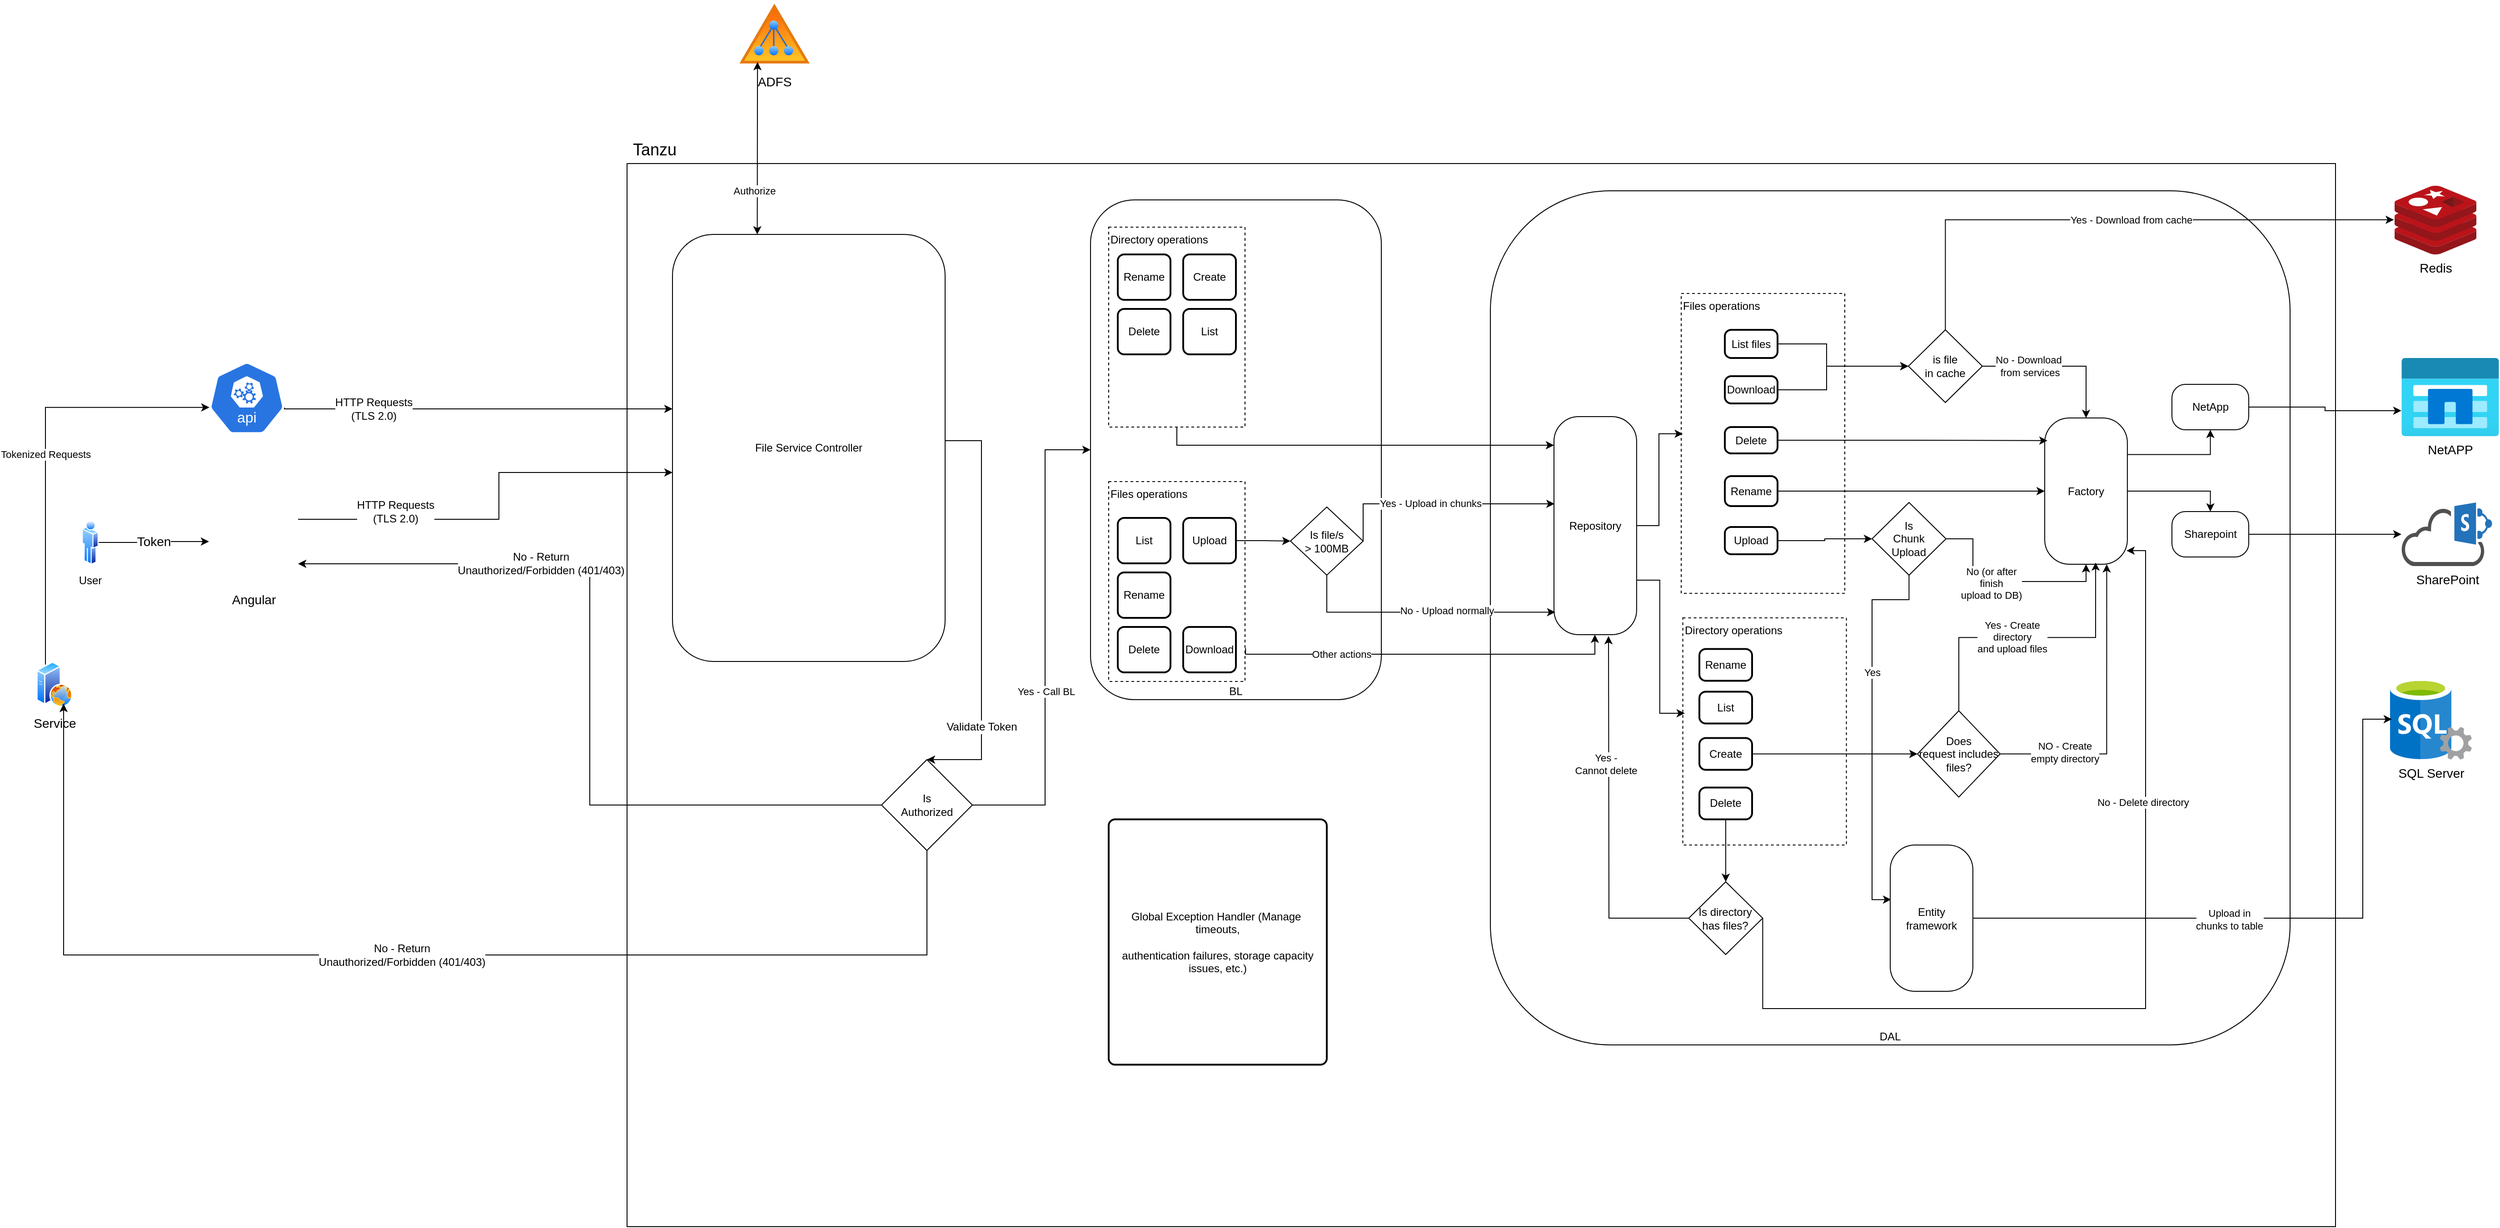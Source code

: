 <mxfile version="26.0.16">
  <diagram name="Page-1" id="DkCKMyg1tVyzqoW7HSBp">
    <mxGraphModel dx="2045" dy="622" grid="1" gridSize="10" guides="1" tooltips="1" connect="1" arrows="1" fold="1" page="1" pageScale="1" pageWidth="850" pageHeight="1100" math="0" shadow="0">
      <root>
        <mxCell id="0" />
        <mxCell id="1" parent="0" />
        <mxCell id="CK9umGI7x9kUIgqdE483-122" value="" style="rounded=0;whiteSpace=wrap;html=1;fillColor=none;" vertex="1" parent="1">
          <mxGeometry x="180" y="180" width="1880" height="1170" as="geometry" />
        </mxCell>
        <mxCell id="cBA7sRYi_IcgjNRqiYrO-47" value="BL" style="rounded=1;whiteSpace=wrap;html=1;verticalAlign=bottom;" parent="1" vertex="1">
          <mxGeometry x="690" y="220" width="320" height="550" as="geometry" />
        </mxCell>
        <mxCell id="cBA7sRYi_IcgjNRqiYrO-193" value="Files operations" style="rounded=0;whiteSpace=wrap;html=1;dashed=1;align=left;verticalAlign=top;" parent="1" vertex="1">
          <mxGeometry x="710" y="530" width="150" height="220" as="geometry" />
        </mxCell>
        <mxCell id="cBA7sRYi_IcgjNRqiYrO-1" value="&lt;font style=&quot;font-size: 14px;&quot;&gt;Redis&lt;/font&gt;" style="image;sketch=0;aspect=fixed;html=1;points=[];align=center;fontSize=12;image=img/lib/mscae/Cache_Redis_Product.svg;" parent="1" vertex="1">
          <mxGeometry x="2125" y="204.4" width="90" height="75.6" as="geometry" />
        </mxCell>
        <mxCell id="cBA7sRYi_IcgjNRqiYrO-2" value="&lt;font style=&quot;font-size: 14px;&quot;&gt;SQL Server&lt;/font&gt;" style="image;sketch=0;aspect=fixed;html=1;points=[];align=center;fontSize=12;image=img/lib/mscae/SQL_Servers.svg;" parent="1" vertex="1">
          <mxGeometry x="2120" y="746" width="90" height="90" as="geometry" />
        </mxCell>
        <mxCell id="cBA7sRYi_IcgjNRqiYrO-3" value="&lt;font style=&quot;font-size: 14px;&quot;&gt;SharePoint&lt;/font&gt;" style="sketch=0;pointerEvents=1;shadow=0;dashed=0;html=1;strokeColor=none;fillColor=#505050;labelPosition=center;verticalLabelPosition=bottom;outlineConnect=0;verticalAlign=top;align=center;shape=mxgraph.office.clouds.cloud_sharepoint;" parent="1" vertex="1">
          <mxGeometry x="2132.5" y="553" width="100" height="70" as="geometry" />
        </mxCell>
        <mxCell id="cBA7sRYi_IcgjNRqiYrO-4" value="&lt;font style=&quot;font-size: 14px;&quot;&gt;NetAPP&lt;/font&gt;" style="image;aspect=fixed;html=1;points=[];align=center;fontSize=12;image=img/lib/azure2/storage/Azure_NetApp_Files.svg;" parent="1" vertex="1">
          <mxGeometry x="2132.5" y="394" width="107.5" height="86" as="geometry" />
        </mxCell>
        <mxCell id="cBA7sRYi_IcgjNRqiYrO-5" value="&lt;font style=&quot;font-size: 14px;&quot;&gt;ADFS&lt;/font&gt;" style="image;aspect=fixed;perimeter=ellipsePerimeter;html=1;align=center;shadow=0;dashed=0;spacingTop=3;image=img/lib/active_directory/active_directory.svg;" parent="1" vertex="1">
          <mxGeometry x="300" width="84.71" height="72" as="geometry" />
        </mxCell>
        <mxCell id="CK9umGI7x9kUIgqdE483-131" style="edgeStyle=orthogonalEdgeStyle;rounded=0;orthogonalLoop=1;jettySize=auto;html=1;exitX=1;exitY=0.25;exitDx=0;exitDy=0;" edge="1" parent="1" source="cBA7sRYi_IcgjNRqiYrO-6" target="cBA7sRYi_IcgjNRqiYrO-28">
          <mxGeometry relative="1" as="geometry">
            <Array as="points">
              <mxPoint x="39" y="572" />
              <mxPoint x="39" y="520" />
            </Array>
          </mxGeometry>
        </mxCell>
        <mxCell id="CK9umGI7x9kUIgqdE483-132" value="&lt;span style=&quot;font-size: 12px;&quot;&gt;HTTP Requests&lt;/span&gt;&lt;br style=&quot;font-size: 12px;&quot;&gt;&lt;span style=&quot;font-size: 12px;&quot;&gt;(TLS 2.0)&lt;/span&gt;" style="edgeLabel;html=1;align=center;verticalAlign=middle;resizable=0;points=[];" vertex="1" connectable="0" parent="CK9umGI7x9kUIgqdE483-131">
          <mxGeometry x="-0.664" y="2" relative="1" as="geometry">
            <mxPoint x="29" y="-7" as="offset" />
          </mxGeometry>
        </mxCell>
        <mxCell id="cBA7sRYi_IcgjNRqiYrO-6" value="&lt;font style=&quot;font-size: 14px;&quot;&gt;Angular&lt;/font&gt;" style="shape=image;html=1;verticalAlign=top;verticalLabelPosition=bottom;labelBackgroundColor=#ffffff;imageAspect=0;aspect=fixed;image=https://cdn0.iconfinder.com/data/icons/long-shadow-web-icons/512/angular-symbol-128.png" parent="1" vertex="1">
          <mxGeometry x="-280" y="547" width="98" height="98" as="geometry" />
        </mxCell>
        <mxCell id="cBA7sRYi_IcgjNRqiYrO-17" value="&lt;font style=&quot;font-size: 14px;&quot;&gt;Token&lt;/font&gt;" style="edgeStyle=orthogonalEdgeStyle;rounded=0;orthogonalLoop=1;jettySize=auto;html=1;" parent="1" source="cBA7sRYi_IcgjNRqiYrO-13" target="cBA7sRYi_IcgjNRqiYrO-6" edge="1">
          <mxGeometry relative="1" as="geometry" />
        </mxCell>
        <mxCell id="cBA7sRYi_IcgjNRqiYrO-13" value="User" style="image;aspect=fixed;perimeter=ellipsePerimeter;html=1;align=center;shadow=0;dashed=0;spacingTop=3;image=img/lib/active_directory/user.svg;" parent="1" vertex="1">
          <mxGeometry x="-420" y="572" width="18.5" height="50" as="geometry" />
        </mxCell>
        <mxCell id="cBA7sRYi_IcgjNRqiYrO-24" value="&lt;font style=&quot;font-size: 14px;&quot;&gt;Service&lt;/font&gt;" style="image;aspect=fixed;perimeter=ellipsePerimeter;html=1;align=center;shadow=0;dashed=0;spacingTop=3;image=img/lib/active_directory/web_server.svg;" parent="1" vertex="1">
          <mxGeometry x="-470" y="728" width="40" height="50" as="geometry" />
        </mxCell>
        <mxCell id="cBA7sRYi_IcgjNRqiYrO-45" value="&lt;font style=&quot;font-size: 12px;&quot;&gt;Validate Token&lt;/font&gt;" style="edgeStyle=orthogonalEdgeStyle;rounded=0;orthogonalLoop=1;jettySize=auto;html=1;exitX=1;exitY=0.5;exitDx=0;exitDy=0;entryX=0.5;entryY=0;entryDx=0;entryDy=0;" parent="1" source="cBA7sRYi_IcgjNRqiYrO-28" target="cBA7sRYi_IcgjNRqiYrO-43" edge="1">
          <mxGeometry x="0.579" relative="1" as="geometry">
            <Array as="points">
              <mxPoint x="570" y="485" />
              <mxPoint x="570" y="836" />
            </Array>
            <mxPoint as="offset" />
          </mxGeometry>
        </mxCell>
        <mxCell id="cBA7sRYi_IcgjNRqiYrO-28" value="File Service Controller" style="rounded=1;whiteSpace=wrap;html=1;" parent="1" vertex="1">
          <mxGeometry x="230" y="258" width="300" height="470" as="geometry" />
        </mxCell>
        <mxCell id="cBA7sRYi_IcgjNRqiYrO-39" value="Authorize" style="endArrow=classic;startArrow=classic;html=1;rounded=0;entryX=0.25;entryY=1;entryDx=0;entryDy=0;exitX=0.311;exitY=0;exitDx=0;exitDy=0;exitPerimeter=0;" parent="1" source="cBA7sRYi_IcgjNRqiYrO-28" target="cBA7sRYi_IcgjNRqiYrO-5" edge="1">
          <mxGeometry x="-0.494" y="3" width="50" height="50" relative="1" as="geometry">
            <mxPoint x="420" y="390" as="sourcePoint" />
            <mxPoint x="470" y="340" as="targetPoint" />
            <mxPoint as="offset" />
          </mxGeometry>
        </mxCell>
        <mxCell id="cBA7sRYi_IcgjNRqiYrO-51" style="edgeStyle=orthogonalEdgeStyle;rounded=0;orthogonalLoop=1;jettySize=auto;html=1;exitX=0.5;exitY=1;exitDx=0;exitDy=0;" parent="1" source="cBA7sRYi_IcgjNRqiYrO-43" target="cBA7sRYi_IcgjNRqiYrO-24" edge="1">
          <mxGeometry relative="1" as="geometry">
            <Array as="points">
              <mxPoint x="510" y="1051" />
              <mxPoint x="-440" y="1051" />
            </Array>
            <mxPoint x="530" y="950.5" as="sourcePoint" />
            <mxPoint x="-440" y="988.5" as="targetPoint" />
          </mxGeometry>
        </mxCell>
        <mxCell id="cBA7sRYi_IcgjNRqiYrO-52" value="&lt;font style=&quot;font-size: 12px;&quot;&gt;No - Return &lt;br&gt;Unauthorized/Forbidden (401/403)&lt;/font&gt;" style="edgeLabel;html=1;align=center;verticalAlign=middle;resizable=0;points=[];" parent="cBA7sRYi_IcgjNRqiYrO-51" vertex="1" connectable="0">
          <mxGeometry x="-0.086" relative="1" as="geometry">
            <mxPoint x="-80" as="offset" />
          </mxGeometry>
        </mxCell>
        <mxCell id="cBA7sRYi_IcgjNRqiYrO-113" style="edgeStyle=orthogonalEdgeStyle;rounded=0;orthogonalLoop=1;jettySize=auto;html=1;exitX=1;exitY=0.5;exitDx=0;exitDy=0;" parent="1" source="cBA7sRYi_IcgjNRqiYrO-43" target="cBA7sRYi_IcgjNRqiYrO-47" edge="1">
          <mxGeometry relative="1" as="geometry">
            <Array as="points">
              <mxPoint x="640" y="886" />
              <mxPoint x="640" y="495" />
            </Array>
          </mxGeometry>
        </mxCell>
        <mxCell id="cBA7sRYi_IcgjNRqiYrO-114" value="Yes - Call BL" style="edgeLabel;html=1;align=center;verticalAlign=middle;resizable=0;points=[];" parent="cBA7sRYi_IcgjNRqiYrO-113" vertex="1" connectable="0">
          <mxGeometry x="-0.214" y="-1" relative="1" as="geometry">
            <mxPoint as="offset" />
          </mxGeometry>
        </mxCell>
        <mxCell id="CK9umGI7x9kUIgqdE483-129" style="edgeStyle=orthogonalEdgeStyle;rounded=0;orthogonalLoop=1;jettySize=auto;html=1;exitX=0;exitY=0.5;exitDx=0;exitDy=0;entryX=1;entryY=0.75;entryDx=0;entryDy=0;" edge="1" parent="1" source="cBA7sRYi_IcgjNRqiYrO-43" target="cBA7sRYi_IcgjNRqiYrO-6">
          <mxGeometry relative="1" as="geometry" />
        </mxCell>
        <mxCell id="CK9umGI7x9kUIgqdE483-130" value="&lt;span style=&quot;font-size: 12px;&quot;&gt;No - Return&lt;/span&gt;&lt;br style=&quot;font-size: 12px;&quot;&gt;&lt;span style=&quot;font-size: 12px;&quot;&gt;Unauthorized/Forbidden (401/403)&lt;/span&gt;" style="edgeLabel;html=1;align=center;verticalAlign=middle;resizable=0;points=[];" vertex="1" connectable="0" parent="CK9umGI7x9kUIgqdE483-129">
          <mxGeometry x="0.403" y="5" relative="1" as="geometry">
            <mxPoint x="-4" y="-6" as="offset" />
          </mxGeometry>
        </mxCell>
        <mxCell id="cBA7sRYi_IcgjNRqiYrO-43" value="Is &lt;br&gt;Authorized" style="rhombus;whiteSpace=wrap;html=1;" parent="1" vertex="1">
          <mxGeometry x="460" y="836" width="100" height="100" as="geometry" />
        </mxCell>
        <mxCell id="cBA7sRYi_IcgjNRqiYrO-59" value="DAL" style="rounded=1;whiteSpace=wrap;html=1;verticalAlign=bottom;" parent="1" vertex="1">
          <mxGeometry x="1130" y="210" width="880" height="940" as="geometry" />
        </mxCell>
        <mxCell id="cBA7sRYi_IcgjNRqiYrO-63" style="edgeStyle=orthogonalEdgeStyle;rounded=0;orthogonalLoop=1;jettySize=auto;html=1;exitX=0;exitY=0.5;exitDx=0;exitDy=0;entryX=0.5;entryY=1;entryDx=0;entryDy=0;" parent="1" edge="1">
          <mxGeometry relative="1" as="geometry">
            <mxPoint x="879.04" y="650" as="sourcePoint" />
          </mxGeometry>
        </mxCell>
        <mxCell id="cBA7sRYi_IcgjNRqiYrO-65" style="edgeStyle=orthogonalEdgeStyle;rounded=0;orthogonalLoop=1;jettySize=auto;html=1;" parent="1" edge="1">
          <mxGeometry relative="1" as="geometry">
            <mxPoint x="970" y="650.034" as="sourcePoint" />
            <Array as="points">
              <mxPoint x="1015" y="650" />
            </Array>
          </mxGeometry>
        </mxCell>
        <mxCell id="cBA7sRYi_IcgjNRqiYrO-75" style="edgeStyle=orthogonalEdgeStyle;rounded=0;orthogonalLoop=1;jettySize=auto;html=1;entryX=1;entryY=0.5;entryDx=0;entryDy=0;" parent="1" edge="1">
          <mxGeometry relative="1" as="geometry">
            <mxPoint x="1015.517" y="539" as="sourcePoint" />
          </mxGeometry>
        </mxCell>
        <mxCell id="cBA7sRYi_IcgjNRqiYrO-76" style="edgeStyle=orthogonalEdgeStyle;rounded=0;orthogonalLoop=1;jettySize=auto;html=1;entryX=0;entryY=0.5;entryDx=0;entryDy=0;" parent="1" edge="1">
          <mxGeometry relative="1" as="geometry">
            <mxPoint x="833.586" y="539" as="sourcePoint" />
          </mxGeometry>
        </mxCell>
        <mxCell id="cBA7sRYi_IcgjNRqiYrO-69" style="edgeStyle=orthogonalEdgeStyle;rounded=0;orthogonalLoop=1;jettySize=auto;html=1;exitX=0.995;exitY=0.63;exitDx=0;exitDy=0;exitPerimeter=0;" parent="1" source="cBA7sRYi_IcgjNRqiYrO-72" target="cBA7sRYi_IcgjNRqiYrO-28" edge="1">
          <mxGeometry relative="1" as="geometry">
            <mxPoint x="153.2" y="460.862" as="sourcePoint" />
            <Array as="points">
              <mxPoint x="-197" y="450" />
            </Array>
          </mxGeometry>
        </mxCell>
        <mxCell id="cBA7sRYi_IcgjNRqiYrO-71" value="&lt;span style=&quot;font-size: 12px;&quot;&gt;HTTP Requests &lt;br&gt;(TLS 2.0)&lt;/span&gt;" style="edgeLabel;html=1;align=center;verticalAlign=middle;resizable=0;points=[];" parent="cBA7sRYi_IcgjNRqiYrO-69" vertex="1" connectable="0">
          <mxGeometry x="-0.276" relative="1" as="geometry">
            <mxPoint x="-56" as="offset" />
          </mxGeometry>
        </mxCell>
        <mxCell id="cBA7sRYi_IcgjNRqiYrO-70" value="Tokenized Requests" style="edgeStyle=orthogonalEdgeStyle;rounded=0;orthogonalLoop=1;jettySize=auto;html=1;entryX=0.005;entryY=0.63;entryDx=0;entryDy=0;entryPerimeter=0;" parent="1" source="cBA7sRYi_IcgjNRqiYrO-24" target="cBA7sRYi_IcgjNRqiYrO-72" edge="1">
          <mxGeometry relative="1" as="geometry">
            <mxPoint x="-230" y="448.016" as="targetPoint" />
            <Array as="points">
              <mxPoint x="-460" y="448" />
            </Array>
          </mxGeometry>
        </mxCell>
        <mxCell id="cBA7sRYi_IcgjNRqiYrO-72" value="" style="aspect=fixed;sketch=0;html=1;dashed=0;whitespace=wrap;verticalLabelPosition=bottom;verticalAlign=top;fillColor=#2875E2;strokeColor=#ffffff;points=[[0.005,0.63,0],[0.1,0.2,0],[0.9,0.2,0],[0.5,0,0],[0.995,0.63,0],[0.72,0.99,0],[0.5,1,0],[0.28,0.99,0]];shape=mxgraph.kubernetes.icon2;kubernetesLabel=1;prIcon=api" parent="1" vertex="1">
          <mxGeometry x="-280" y="398" width="83.33" height="80" as="geometry" />
        </mxCell>
        <mxCell id="cBA7sRYi_IcgjNRqiYrO-237" style="edgeStyle=orthogonalEdgeStyle;rounded=0;orthogonalLoop=1;jettySize=auto;html=1;entryX=0;entryY=0.5;entryDx=0;entryDy=0;" parent="1" source="cBA7sRYi_IcgjNRqiYrO-95" target="cBA7sRYi_IcgjNRqiYrO-99" edge="1">
          <mxGeometry relative="1" as="geometry" />
        </mxCell>
        <mxCell id="cBA7sRYi_IcgjNRqiYrO-95" value="Upload" style="rounded=1;whiteSpace=wrap;html=1;absoluteArcSize=1;arcSize=14;strokeWidth=2;" parent="1" vertex="1">
          <mxGeometry x="792" y="570" width="58" height="50" as="geometry" />
        </mxCell>
        <mxCell id="cBA7sRYi_IcgjNRqiYrO-196" style="edgeStyle=orthogonalEdgeStyle;rounded=0;orthogonalLoop=1;jettySize=auto;html=1;exitX=1;exitY=0.5;exitDx=0;exitDy=0;entryX=0.007;entryY=0.4;entryDx=0;entryDy=0;entryPerimeter=0;" parent="1" source="cBA7sRYi_IcgjNRqiYrO-99" target="cBA7sRYi_IcgjNRqiYrO-111" edge="1">
          <mxGeometry relative="1" as="geometry">
            <Array as="points">
              <mxPoint x="1201" y="554" />
            </Array>
          </mxGeometry>
        </mxCell>
        <mxCell id="cBA7sRYi_IcgjNRqiYrO-197" value="Yes - Upload in chunks" style="edgeLabel;html=1;align=center;verticalAlign=middle;resizable=0;points=[];" parent="cBA7sRYi_IcgjNRqiYrO-196" vertex="1" connectable="0">
          <mxGeometry x="-0.526" y="2" relative="1" as="geometry">
            <mxPoint x="55" y="1" as="offset" />
          </mxGeometry>
        </mxCell>
        <mxCell id="cBA7sRYi_IcgjNRqiYrO-99" value="Is file/s &lt;br&gt;&amp;gt; 100MB" style="rhombus;whiteSpace=wrap;html=1;" parent="1" vertex="1">
          <mxGeometry x="910" y="558" width="80" height="75" as="geometry" />
        </mxCell>
        <mxCell id="cBA7sRYi_IcgjNRqiYrO-103" value="&lt;font style=&quot;font-size: 18px;&quot;&gt;Tanzu&lt;/font&gt;" style="text;html=1;align=center;verticalAlign=middle;resizable=0;points=[];autosize=1;strokeColor=none;fillColor=none;" parent="1" vertex="1">
          <mxGeometry x="175" y="145" width="70" height="40" as="geometry" />
        </mxCell>
        <mxCell id="cBA7sRYi_IcgjNRqiYrO-111" value="Repository" style="rounded=1;whiteSpace=wrap;html=1;arcSize=30;" parent="1" vertex="1">
          <mxGeometry x="1200" y="458.5" width="90.96" height="240" as="geometry" />
        </mxCell>
        <mxCell id="cBA7sRYi_IcgjNRqiYrO-123" value="Download" style="rounded=1;whiteSpace=wrap;html=1;absoluteArcSize=1;arcSize=14;strokeWidth=2;" parent="1" vertex="1">
          <mxGeometry x="792" y="690" width="58" height="50" as="geometry" />
        </mxCell>
        <mxCell id="cBA7sRYi_IcgjNRqiYrO-124" value="List" style="rounded=1;whiteSpace=wrap;html=1;absoluteArcSize=1;arcSize=14;strokeWidth=2;" parent="1" vertex="1">
          <mxGeometry x="720" y="570" width="58" height="50" as="geometry" />
        </mxCell>
        <mxCell id="cBA7sRYi_IcgjNRqiYrO-125" value="Rename" style="rounded=1;whiteSpace=wrap;html=1;absoluteArcSize=1;arcSize=14;strokeWidth=2;" parent="1" vertex="1">
          <mxGeometry x="720" y="630" width="58" height="50" as="geometry" />
        </mxCell>
        <mxCell id="cBA7sRYi_IcgjNRqiYrO-126" value="Delete" style="rounded=1;whiteSpace=wrap;html=1;absoluteArcSize=1;arcSize=14;strokeWidth=2;" parent="1" vertex="1">
          <mxGeometry x="720" y="690" width="58" height="50" as="geometry" />
        </mxCell>
        <mxCell id="cBA7sRYi_IcgjNRqiYrO-129" style="edgeStyle=orthogonalEdgeStyle;rounded=0;orthogonalLoop=1;jettySize=auto;html=1;exitX=1.004;exitY=0.833;exitDx=0;exitDy=0;exitPerimeter=0;" parent="1" source="cBA7sRYi_IcgjNRqiYrO-193" target="cBA7sRYi_IcgjNRqiYrO-111" edge="1">
          <mxGeometry relative="1" as="geometry">
            <mxPoint x="970" y="740" as="sourcePoint" />
            <mxPoint x="1160" y="680" as="targetPoint" />
            <Array as="points">
              <mxPoint x="861" y="720" />
              <mxPoint x="1245" y="720" />
            </Array>
          </mxGeometry>
        </mxCell>
        <mxCell id="cBA7sRYi_IcgjNRqiYrO-130" value="Other actions" style="edgeLabel;html=1;align=center;verticalAlign=middle;resizable=0;points=[];" parent="cBA7sRYi_IcgjNRqiYrO-129" vertex="1" connectable="0">
          <mxGeometry x="-0.589" y="-1" relative="1" as="geometry">
            <mxPoint x="27" y="-1" as="offset" />
          </mxGeometry>
        </mxCell>
        <mxCell id="cBA7sRYi_IcgjNRqiYrO-240" style="edgeStyle=orthogonalEdgeStyle;rounded=0;orthogonalLoop=1;jettySize=auto;html=1;" parent="1" source="cBA7sRYi_IcgjNRqiYrO-200" target="cBA7sRYi_IcgjNRqiYrO-111" edge="1">
          <mxGeometry relative="1" as="geometry">
            <Array as="points">
              <mxPoint x="785" y="490" />
            </Array>
          </mxGeometry>
        </mxCell>
        <mxCell id="cBA7sRYi_IcgjNRqiYrO-200" value="Directory operations" style="rounded=0;whiteSpace=wrap;html=1;dashed=1;align=left;verticalAlign=top;" parent="1" vertex="1">
          <mxGeometry x="710" y="250" width="150" height="220" as="geometry" />
        </mxCell>
        <mxCell id="cBA7sRYi_IcgjNRqiYrO-201" value="Create" style="rounded=1;whiteSpace=wrap;html=1;absoluteArcSize=1;arcSize=14;strokeWidth=2;" parent="1" vertex="1">
          <mxGeometry x="792" y="280" width="58" height="50" as="geometry" />
        </mxCell>
        <mxCell id="cBA7sRYi_IcgjNRqiYrO-203" value="List" style="rounded=1;whiteSpace=wrap;html=1;absoluteArcSize=1;arcSize=14;strokeWidth=2;" parent="1" vertex="1">
          <mxGeometry x="792" y="340" width="58" height="50" as="geometry" />
        </mxCell>
        <mxCell id="cBA7sRYi_IcgjNRqiYrO-204" value="Rename" style="rounded=1;whiteSpace=wrap;html=1;absoluteArcSize=1;arcSize=14;strokeWidth=2;" parent="1" vertex="1">
          <mxGeometry x="720" y="280" width="58" height="50" as="geometry" />
        </mxCell>
        <mxCell id="cBA7sRYi_IcgjNRqiYrO-205" value="Delete" style="rounded=1;whiteSpace=wrap;html=1;absoluteArcSize=1;arcSize=14;strokeWidth=2;" parent="1" vertex="1">
          <mxGeometry x="720" y="340" width="58" height="50" as="geometry" />
        </mxCell>
        <mxCell id="CK9umGI7x9kUIgqdE483-1" value="Global Exception Handler (Manage&amp;nbsp; timeouts,&lt;br/&gt;&lt;br&gt;authentication failures, storage capacity issues, etc.)" style="rounded=1;whiteSpace=wrap;html=1;absoluteArcSize=1;arcSize=14;strokeWidth=2;" vertex="1" parent="1">
          <mxGeometry x="710" y="901.75" width="240" height="270" as="geometry" />
        </mxCell>
        <mxCell id="CK9umGI7x9kUIgqdE483-50" style="edgeStyle=orthogonalEdgeStyle;rounded=0;orthogonalLoop=1;jettySize=auto;html=1;exitX=0.5;exitY=1;exitDx=0;exitDy=0;entryX=0.015;entryY=0.897;entryDx=0;entryDy=0;entryPerimeter=0;" edge="1" parent="1" source="cBA7sRYi_IcgjNRqiYrO-99" target="cBA7sRYi_IcgjNRqiYrO-111">
          <mxGeometry relative="1" as="geometry">
            <Array as="points">
              <mxPoint x="950" y="674" />
            </Array>
          </mxGeometry>
        </mxCell>
        <mxCell id="CK9umGI7x9kUIgqdE483-51" value="No - Upload normally" style="edgeLabel;html=1;align=center;verticalAlign=middle;resizable=0;points=[];" vertex="1" connectable="0" parent="CK9umGI7x9kUIgqdE483-50">
          <mxGeometry x="0.182" y="2" relative="1" as="geometry">
            <mxPoint as="offset" />
          </mxGeometry>
        </mxCell>
        <mxCell id="CK9umGI7x9kUIgqdE483-52" value="Directory operations" style="rounded=0;whiteSpace=wrap;html=1;dashed=1;align=left;verticalAlign=top;" vertex="1" parent="1">
          <mxGeometry x="1341.78" y="680" width="180" height="250" as="geometry" />
        </mxCell>
        <mxCell id="CK9umGI7x9kUIgqdE483-110" style="edgeStyle=orthogonalEdgeStyle;rounded=0;orthogonalLoop=1;jettySize=auto;html=1;exitX=1;exitY=0.5;exitDx=0;exitDy=0;entryX=0;entryY=0.5;entryDx=0;entryDy=0;" edge="1" parent="1" source="CK9umGI7x9kUIgqdE483-53" target="CK9umGI7x9kUIgqdE483-109">
          <mxGeometry relative="1" as="geometry" />
        </mxCell>
        <mxCell id="CK9umGI7x9kUIgqdE483-53" value="Create" style="rounded=1;whiteSpace=wrap;html=1;absoluteArcSize=1;arcSize=14;strokeWidth=2;flipV=0;flipH=1;" vertex="1" parent="1">
          <mxGeometry x="1359.99" y="812.25" width="58" height="35" as="geometry" />
        </mxCell>
        <mxCell id="CK9umGI7x9kUIgqdE483-54" value="List" style="rounded=1;whiteSpace=wrap;html=1;absoluteArcSize=1;arcSize=14;strokeWidth=2;flipV=1;flipH=1;" vertex="1" parent="1">
          <mxGeometry x="1359.99" y="761.25" width="58" height="35" as="geometry" />
        </mxCell>
        <mxCell id="CK9umGI7x9kUIgqdE483-55" value="Rename" style="rounded=1;whiteSpace=wrap;html=1;absoluteArcSize=1;arcSize=14;strokeWidth=2;flipV=1;flipH=1;" vertex="1" parent="1">
          <mxGeometry x="1359.99" y="714.25" width="58" height="35" as="geometry" />
        </mxCell>
        <mxCell id="CK9umGI7x9kUIgqdE483-117" style="edgeStyle=orthogonalEdgeStyle;rounded=0;orthogonalLoop=1;jettySize=auto;html=1;exitX=0.5;exitY=1;exitDx=0;exitDy=0;entryX=0.5;entryY=0;entryDx=0;entryDy=0;" edge="1" parent="1" source="CK9umGI7x9kUIgqdE483-56" target="CK9umGI7x9kUIgqdE483-115">
          <mxGeometry relative="1" as="geometry" />
        </mxCell>
        <mxCell id="CK9umGI7x9kUIgqdE483-56" value="Delete" style="rounded=1;whiteSpace=wrap;html=1;absoluteArcSize=1;arcSize=14;strokeWidth=2;flipV=0;flipH=1;" vertex="1" parent="1">
          <mxGeometry x="1359.99" y="866.75" width="58" height="35" as="geometry" />
        </mxCell>
        <mxCell id="CK9umGI7x9kUIgqdE483-57" value="Files operations" style="rounded=0;whiteSpace=wrap;html=1;dashed=1;align=left;verticalAlign=top;" vertex="1" parent="1">
          <mxGeometry x="1340" y="323" width="180" height="330" as="geometry" />
        </mxCell>
        <mxCell id="CK9umGI7x9kUIgqdE483-58" value="Delete" style="rounded=1;whiteSpace=wrap;html=1;absoluteArcSize=1;arcSize=14;strokeWidth=2;" vertex="1" parent="1">
          <mxGeometry x="1388.01" y="470" width="58" height="29" as="geometry" />
        </mxCell>
        <mxCell id="CK9umGI7x9kUIgqdE483-91" style="edgeStyle=orthogonalEdgeStyle;rounded=0;orthogonalLoop=1;jettySize=auto;html=1;exitX=1;exitY=0.5;exitDx=0;exitDy=0;entryX=0;entryY=0.5;entryDx=0;entryDy=0;" edge="1" parent="1" source="CK9umGI7x9kUIgqdE483-59" target="CK9umGI7x9kUIgqdE483-92">
          <mxGeometry relative="1" as="geometry">
            <mxPoint x="1570" y="595" as="targetPoint" />
          </mxGeometry>
        </mxCell>
        <mxCell id="CK9umGI7x9kUIgqdE483-59" value="Upload" style="rounded=1;whiteSpace=wrap;html=1;absoluteArcSize=1;arcSize=14;strokeWidth=2;" vertex="1" parent="1">
          <mxGeometry x="1388.01" y="580" width="58" height="30" as="geometry" />
        </mxCell>
        <mxCell id="CK9umGI7x9kUIgqdE483-90" style="edgeStyle=orthogonalEdgeStyle;rounded=0;orthogonalLoop=1;jettySize=auto;html=1;entryX=0;entryY=0.5;entryDx=0;entryDy=0;" edge="1" parent="1" source="CK9umGI7x9kUIgqdE483-60" target="CK9umGI7x9kUIgqdE483-63">
          <mxGeometry relative="1" as="geometry" />
        </mxCell>
        <mxCell id="CK9umGI7x9kUIgqdE483-60" value="Rename" style="rounded=1;whiteSpace=wrap;html=1;absoluteArcSize=1;arcSize=14;strokeWidth=2;" vertex="1" parent="1">
          <mxGeometry x="1388.01" y="524" width="58" height="33" as="geometry" />
        </mxCell>
        <mxCell id="CK9umGI7x9kUIgqdE483-85" style="edgeStyle=orthogonalEdgeStyle;rounded=0;orthogonalLoop=1;jettySize=auto;html=1;entryX=0;entryY=0.5;entryDx=0;entryDy=0;" edge="1" parent="1" source="CK9umGI7x9kUIgqdE483-61" target="CK9umGI7x9kUIgqdE483-81">
          <mxGeometry relative="1" as="geometry">
            <Array as="points">
              <mxPoint x="1500" y="379" />
              <mxPoint x="1500" y="403" />
            </Array>
          </mxGeometry>
        </mxCell>
        <mxCell id="CK9umGI7x9kUIgqdE483-61" value="List files" style="rounded=1;whiteSpace=wrap;html=1;absoluteArcSize=1;arcSize=14;strokeWidth=2;" vertex="1" parent="1">
          <mxGeometry x="1388.01" y="363" width="58" height="31" as="geometry" />
        </mxCell>
        <mxCell id="CK9umGI7x9kUIgqdE483-86" style="edgeStyle=orthogonalEdgeStyle;rounded=0;orthogonalLoop=1;jettySize=auto;html=1;entryX=0;entryY=0.5;entryDx=0;entryDy=0;" edge="1" parent="1" source="CK9umGI7x9kUIgqdE483-62" target="CK9umGI7x9kUIgqdE483-81">
          <mxGeometry relative="1" as="geometry">
            <Array as="points">
              <mxPoint x="1500" y="429" />
              <mxPoint x="1500" y="403" />
            </Array>
          </mxGeometry>
        </mxCell>
        <mxCell id="CK9umGI7x9kUIgqdE483-62" value="Download" style="rounded=1;whiteSpace=wrap;html=1;absoluteArcSize=1;arcSize=14;strokeWidth=2;" vertex="1" parent="1">
          <mxGeometry x="1388.01" y="414" width="58" height="30" as="geometry" />
        </mxCell>
        <mxCell id="CK9umGI7x9kUIgqdE483-101" style="edgeStyle=orthogonalEdgeStyle;rounded=0;orthogonalLoop=1;jettySize=auto;html=1;exitX=1;exitY=0.25;exitDx=0;exitDy=0;entryX=0.5;entryY=1;entryDx=0;entryDy=0;" edge="1" parent="1" source="CK9umGI7x9kUIgqdE483-63" target="CK9umGI7x9kUIgqdE483-99">
          <mxGeometry relative="1" as="geometry" />
        </mxCell>
        <mxCell id="CK9umGI7x9kUIgqdE483-102" style="edgeStyle=orthogonalEdgeStyle;rounded=0;orthogonalLoop=1;jettySize=auto;html=1;exitX=1;exitY=0.5;exitDx=0;exitDy=0;entryX=0.5;entryY=0;entryDx=0;entryDy=0;" edge="1" parent="1" source="CK9umGI7x9kUIgqdE483-63" target="CK9umGI7x9kUIgqdE483-100">
          <mxGeometry relative="1" as="geometry" />
        </mxCell>
        <mxCell id="CK9umGI7x9kUIgqdE483-63" value="Factory" style="rounded=1;whiteSpace=wrap;html=1;arcSize=30;" vertex="1" parent="1">
          <mxGeometry x="1740" y="460" width="90.96" height="161" as="geometry" />
        </mxCell>
        <mxCell id="CK9umGI7x9kUIgqdE483-66" style="edgeStyle=orthogonalEdgeStyle;rounded=0;orthogonalLoop=1;jettySize=auto;html=1;exitX=0.5;exitY=1;exitDx=0;exitDy=0;" edge="1" parent="1" source="CK9umGI7x9kUIgqdE483-61" target="CK9umGI7x9kUIgqdE483-61">
          <mxGeometry relative="1" as="geometry" />
        </mxCell>
        <mxCell id="CK9umGI7x9kUIgqdE483-80" style="edgeStyle=orthogonalEdgeStyle;rounded=0;orthogonalLoop=1;jettySize=auto;html=1;entryX=0.01;entryY=0.468;entryDx=0;entryDy=0;entryPerimeter=0;" edge="1" parent="1" source="cBA7sRYi_IcgjNRqiYrO-111" target="CK9umGI7x9kUIgqdE483-57">
          <mxGeometry relative="1" as="geometry" />
        </mxCell>
        <mxCell id="CK9umGI7x9kUIgqdE483-84" style="edgeStyle=orthogonalEdgeStyle;rounded=0;orthogonalLoop=1;jettySize=auto;html=1;" edge="1" parent="1" source="CK9umGI7x9kUIgqdE483-81" target="CK9umGI7x9kUIgqdE483-63">
          <mxGeometry relative="1" as="geometry" />
        </mxCell>
        <mxCell id="CK9umGI7x9kUIgqdE483-88" value="No - Download&lt;br&gt;&amp;nbsp;from services" style="edgeLabel;html=1;align=center;verticalAlign=middle;resizable=0;points=[];" vertex="1" connectable="0" parent="CK9umGI7x9kUIgqdE483-84">
          <mxGeometry x="-0.412" relative="1" as="geometry">
            <mxPoint as="offset" />
          </mxGeometry>
        </mxCell>
        <mxCell id="CK9umGI7x9kUIgqdE483-81" value="is file &lt;br&gt;in cache" style="rhombus;whiteSpace=wrap;html=1;" vertex="1" parent="1">
          <mxGeometry x="1590.0" y="363" width="81.37" height="80" as="geometry" />
        </mxCell>
        <mxCell id="CK9umGI7x9kUIgqdE483-87" value="Yes - Download from cache" style="edgeStyle=orthogonalEdgeStyle;rounded=0;orthogonalLoop=1;jettySize=auto;html=1;exitX=0.5;exitY=0;exitDx=0;exitDy=0;entryX=-0.009;entryY=0.496;entryDx=0;entryDy=0;entryPerimeter=0;" edge="1" parent="1" source="CK9umGI7x9kUIgqdE483-81" target="cBA7sRYi_IcgjNRqiYrO-1">
          <mxGeometry x="0.059" relative="1" as="geometry">
            <mxPoint as="offset" />
          </mxGeometry>
        </mxCell>
        <mxCell id="CK9umGI7x9kUIgqdE483-89" style="edgeStyle=orthogonalEdgeStyle;rounded=0;orthogonalLoop=1;jettySize=auto;html=1;entryX=0.033;entryY=0.155;entryDx=0;entryDy=0;entryPerimeter=0;" edge="1" parent="1" source="CK9umGI7x9kUIgqdE483-58" target="CK9umGI7x9kUIgqdE483-63">
          <mxGeometry relative="1" as="geometry" />
        </mxCell>
        <mxCell id="CK9umGI7x9kUIgqdE483-93" style="edgeStyle=orthogonalEdgeStyle;rounded=0;orthogonalLoop=1;jettySize=auto;html=1;exitX=1;exitY=0.5;exitDx=0;exitDy=0;entryX=0.5;entryY=1;entryDx=0;entryDy=0;" edge="1" parent="1" source="CK9umGI7x9kUIgqdE483-92" target="CK9umGI7x9kUIgqdE483-63">
          <mxGeometry relative="1" as="geometry">
            <Array as="points">
              <mxPoint x="1661" y="640" />
              <mxPoint x="1786" y="640" />
            </Array>
          </mxGeometry>
        </mxCell>
        <mxCell id="CK9umGI7x9kUIgqdE483-94" value="No (or after&lt;br&gt;finish&lt;br&gt;upload to DB)" style="edgeLabel;html=1;align=center;verticalAlign=middle;resizable=0;points=[];" vertex="1" connectable="0" parent="CK9umGI7x9kUIgqdE483-93">
          <mxGeometry x="-0.125" y="-2" relative="1" as="geometry">
            <mxPoint as="offset" />
          </mxGeometry>
        </mxCell>
        <mxCell id="CK9umGI7x9kUIgqdE483-95" value="Yes" style="edgeStyle=orthogonalEdgeStyle;rounded=0;orthogonalLoop=1;jettySize=auto;html=1;exitX=0.5;exitY=1;exitDx=0;exitDy=0;entryX=0.011;entryY=0.373;entryDx=0;entryDy=0;entryPerimeter=0;" edge="1" parent="1" source="CK9umGI7x9kUIgqdE483-92" target="CK9umGI7x9kUIgqdE483-96">
          <mxGeometry x="-0.295" relative="1" as="geometry">
            <mxPoint x="1650" y="850" as="targetPoint" />
            <Array as="points">
              <mxPoint x="1591" y="660" />
              <mxPoint x="1550" y="660" />
              <mxPoint x="1550" y="990" />
            </Array>
            <mxPoint as="offset" />
          </mxGeometry>
        </mxCell>
        <mxCell id="CK9umGI7x9kUIgqdE483-92" value="Is &lt;br&gt;Chunk &lt;br&gt;Upload" style="rhombus;whiteSpace=wrap;html=1;" vertex="1" parent="1">
          <mxGeometry x="1550.0" y="553" width="81.37" height="80" as="geometry" />
        </mxCell>
        <mxCell id="CK9umGI7x9kUIgqdE483-96" value="Entity framework" style="rounded=1;whiteSpace=wrap;html=1;arcSize=30;" vertex="1" parent="1">
          <mxGeometry x="1570" y="930" width="90.96" height="161" as="geometry" />
        </mxCell>
        <mxCell id="CK9umGI7x9kUIgqdE483-97" style="edgeStyle=orthogonalEdgeStyle;rounded=0;orthogonalLoop=1;jettySize=auto;html=1;exitX=1;exitY=0.5;exitDx=0;exitDy=0;entryX=0.022;entryY=0.506;entryDx=0;entryDy=0;entryPerimeter=0;" edge="1" parent="1" source="CK9umGI7x9kUIgqdE483-96" target="cBA7sRYi_IcgjNRqiYrO-2">
          <mxGeometry relative="1" as="geometry">
            <Array as="points">
              <mxPoint x="2090" y="1011" />
              <mxPoint x="2090" y="792" />
            </Array>
          </mxGeometry>
        </mxCell>
        <mxCell id="CK9umGI7x9kUIgqdE483-98" value="Upload in &lt;br&gt;chunks to table" style="edgeLabel;html=1;align=center;verticalAlign=middle;resizable=0;points=[];" vertex="1" connectable="0" parent="CK9umGI7x9kUIgqdE483-97">
          <mxGeometry x="-0.17" y="-1" relative="1" as="geometry">
            <mxPoint as="offset" />
          </mxGeometry>
        </mxCell>
        <mxCell id="CK9umGI7x9kUIgqdE483-99" value="NetApp" style="rounded=1;whiteSpace=wrap;html=1;arcSize=30;verticalAlign=middle;" vertex="1" parent="1">
          <mxGeometry x="1880" y="423" width="84.52" height="50" as="geometry" />
        </mxCell>
        <mxCell id="CK9umGI7x9kUIgqdE483-107" style="edgeStyle=orthogonalEdgeStyle;rounded=0;orthogonalLoop=1;jettySize=auto;html=1;" edge="1" parent="1" source="CK9umGI7x9kUIgqdE483-100" target="cBA7sRYi_IcgjNRqiYrO-3">
          <mxGeometry relative="1" as="geometry" />
        </mxCell>
        <mxCell id="CK9umGI7x9kUIgqdE483-100" value="Sharepoint" style="rounded=1;whiteSpace=wrap;html=1;arcSize=30;verticalAlign=middle;" vertex="1" parent="1">
          <mxGeometry x="1880" y="563" width="84.52" height="50" as="geometry" />
        </mxCell>
        <mxCell id="CK9umGI7x9kUIgqdE483-103" style="edgeStyle=orthogonalEdgeStyle;rounded=0;orthogonalLoop=1;jettySize=auto;html=1;entryX=0;entryY=0.674;entryDx=0;entryDy=0;entryPerimeter=0;" edge="1" parent="1" source="CK9umGI7x9kUIgqdE483-99" target="cBA7sRYi_IcgjNRqiYrO-4">
          <mxGeometry relative="1" as="geometry" />
        </mxCell>
        <mxCell id="CK9umGI7x9kUIgqdE483-108" style="edgeStyle=orthogonalEdgeStyle;rounded=0;orthogonalLoop=1;jettySize=auto;html=1;exitX=1;exitY=0.75;exitDx=0;exitDy=0;entryX=0.012;entryY=0.42;entryDx=0;entryDy=0;entryPerimeter=0;" edge="1" parent="1" source="cBA7sRYi_IcgjNRqiYrO-111" target="CK9umGI7x9kUIgqdE483-52">
          <mxGeometry relative="1" as="geometry" />
        </mxCell>
        <mxCell id="CK9umGI7x9kUIgqdE483-111" style="edgeStyle=orthogonalEdgeStyle;rounded=0;orthogonalLoop=1;jettySize=auto;html=1;entryX=0.75;entryY=1;entryDx=0;entryDy=0;" edge="1" parent="1" source="CK9umGI7x9kUIgqdE483-109" target="CK9umGI7x9kUIgqdE483-63">
          <mxGeometry relative="1" as="geometry" />
        </mxCell>
        <mxCell id="CK9umGI7x9kUIgqdE483-112" value="NO - Create&lt;br&gt;empty directory" style="edgeLabel;html=1;align=center;verticalAlign=middle;resizable=0;points=[];" vertex="1" connectable="0" parent="CK9umGI7x9kUIgqdE483-111">
          <mxGeometry x="-0.568" y="3" relative="1" as="geometry">
            <mxPoint y="1" as="offset" />
          </mxGeometry>
        </mxCell>
        <mxCell id="CK9umGI7x9kUIgqdE483-109" value="Does &lt;br&gt;request includes &lt;br&gt;files?" style="rhombus;whiteSpace=wrap;html=1;" vertex="1" parent="1">
          <mxGeometry x="1600.0" y="782.25" width="90.95" height="95" as="geometry" />
        </mxCell>
        <mxCell id="CK9umGI7x9kUIgqdE483-113" style="edgeStyle=orthogonalEdgeStyle;rounded=0;orthogonalLoop=1;jettySize=auto;html=1;exitX=0.5;exitY=0;exitDx=0;exitDy=0;entryX=0.616;entryY=0.988;entryDx=0;entryDy=0;entryPerimeter=0;" edge="1" parent="1" source="CK9umGI7x9kUIgqdE483-109" target="CK9umGI7x9kUIgqdE483-63">
          <mxGeometry relative="1" as="geometry" />
        </mxCell>
        <mxCell id="CK9umGI7x9kUIgqdE483-114" value="Yes - Create&lt;br&gt;directory&lt;br&gt;and upload files" style="edgeLabel;html=1;align=center;verticalAlign=middle;resizable=0;points=[];" vertex="1" connectable="0" parent="CK9umGI7x9kUIgqdE483-113">
          <mxGeometry x="-0.116" y="2" relative="1" as="geometry">
            <mxPoint y="1" as="offset" />
          </mxGeometry>
        </mxCell>
        <mxCell id="CK9umGI7x9kUIgqdE483-118" style="edgeStyle=orthogonalEdgeStyle;rounded=0;orthogonalLoop=1;jettySize=auto;html=1;" edge="1" parent="1" source="CK9umGI7x9kUIgqdE483-115">
          <mxGeometry relative="1" as="geometry">
            <mxPoint x="1260" y="700" as="targetPoint" />
          </mxGeometry>
        </mxCell>
        <mxCell id="CK9umGI7x9kUIgqdE483-119" value="Yes -&lt;br&gt;Cannot delete" style="edgeLabel;html=1;align=center;verticalAlign=middle;resizable=0;points=[];" vertex="1" connectable="0" parent="CK9umGI7x9kUIgqdE483-118">
          <mxGeometry x="0.292" y="3" relative="1" as="geometry">
            <mxPoint as="offset" />
          </mxGeometry>
        </mxCell>
        <mxCell id="CK9umGI7x9kUIgqdE483-115" value="Is directory has files?" style="rhombus;whiteSpace=wrap;html=1;" vertex="1" parent="1">
          <mxGeometry x="1348.31" y="970.5" width="81.37" height="80" as="geometry" />
        </mxCell>
        <mxCell id="CK9umGI7x9kUIgqdE483-120" style="edgeStyle=orthogonalEdgeStyle;rounded=0;orthogonalLoop=1;jettySize=auto;html=1;exitX=1;exitY=0.5;exitDx=0;exitDy=0;entryX=0.989;entryY=0.907;entryDx=0;entryDy=0;entryPerimeter=0;" edge="1" parent="1" source="CK9umGI7x9kUIgqdE483-115" target="CK9umGI7x9kUIgqdE483-63">
          <mxGeometry relative="1" as="geometry">
            <Array as="points">
              <mxPoint x="1430" y="1110" />
              <mxPoint x="1851" y="1110" />
              <mxPoint x="1851" y="606" />
            </Array>
          </mxGeometry>
        </mxCell>
        <mxCell id="CK9umGI7x9kUIgqdE483-121" value="No - Delete directory" style="edgeLabel;html=1;align=center;verticalAlign=middle;resizable=0;points=[];" vertex="1" connectable="0" parent="CK9umGI7x9kUIgqdE483-120">
          <mxGeometry x="0.43" y="3" relative="1" as="geometry">
            <mxPoint as="offset" />
          </mxGeometry>
        </mxCell>
      </root>
    </mxGraphModel>
  </diagram>
</mxfile>
